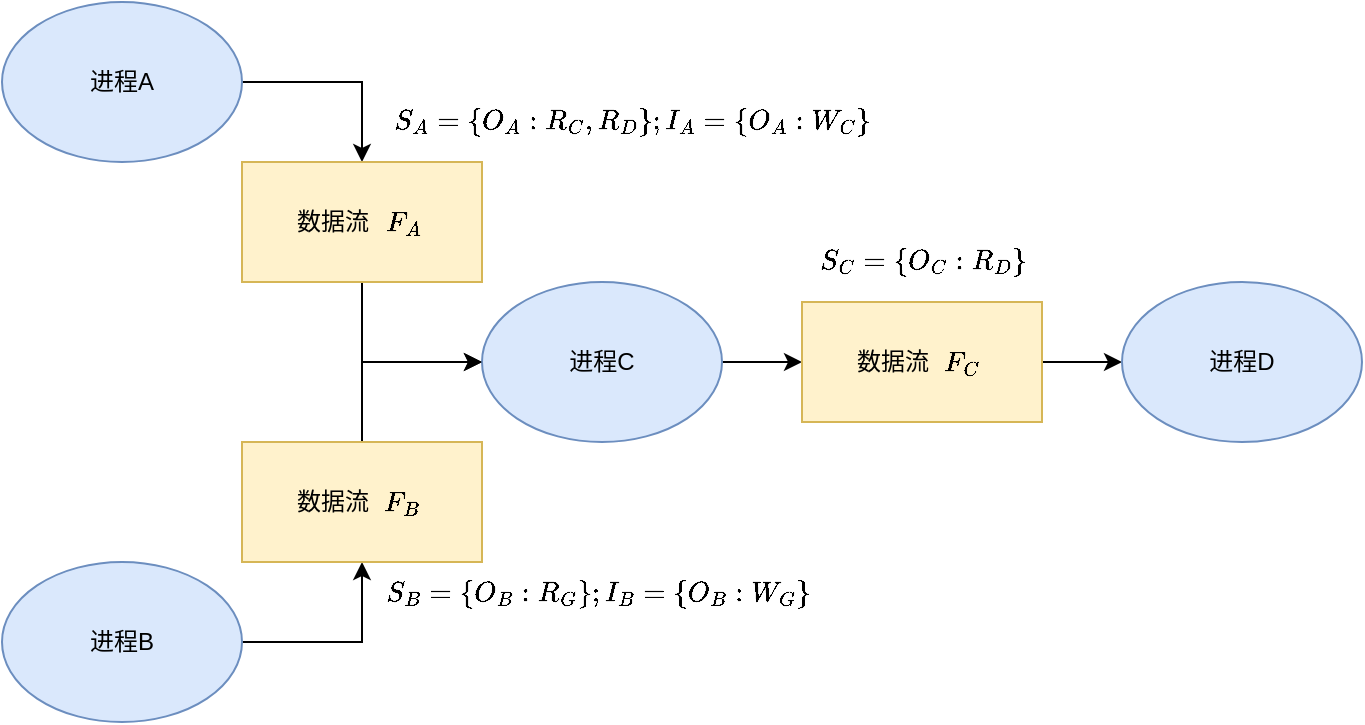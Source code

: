 <mxfile version="17.5.0" type="github">
  <diagram id="KJtHh2ATGxzoySJJGVH1" name="第 1 页">
    <mxGraphModel dx="946" dy="589" grid="1" gridSize="10" guides="1" tooltips="1" connect="1" arrows="1" fold="1" page="1" pageScale="1" pageWidth="827" pageHeight="1169" math="1" shadow="0">
      <root>
        <mxCell id="0" />
        <mxCell id="1" parent="0" />
        <mxCell id="k7XiIwyqGEX0AiAvnqv3-23" style="edgeStyle=orthogonalEdgeStyle;rounded=0;orthogonalLoop=1;jettySize=auto;html=1;exitX=1;exitY=0.5;exitDx=0;exitDy=0;entryX=0.5;entryY=0;entryDx=0;entryDy=0;" edge="1" parent="1" source="k7XiIwyqGEX0AiAvnqv3-18" target="k7XiIwyqGEX0AiAvnqv3-19">
          <mxGeometry relative="1" as="geometry" />
        </mxCell>
        <mxCell id="k7XiIwyqGEX0AiAvnqv3-18" value="进程A" style="ellipse;whiteSpace=wrap;html=1;fillColor=#dae8fc;strokeColor=#6c8ebf;" vertex="1" parent="1">
          <mxGeometry x="120" y="660" width="120" height="80" as="geometry" />
        </mxCell>
        <mxCell id="k7XiIwyqGEX0AiAvnqv3-24" style="edgeStyle=orthogonalEdgeStyle;rounded=0;orthogonalLoop=1;jettySize=auto;html=1;exitX=0.5;exitY=1;exitDx=0;exitDy=0;entryX=0;entryY=0.5;entryDx=0;entryDy=0;" edge="1" parent="1" source="k7XiIwyqGEX0AiAvnqv3-19" target="k7XiIwyqGEX0AiAvnqv3-20">
          <mxGeometry relative="1" as="geometry" />
        </mxCell>
        <mxCell id="k7XiIwyqGEX0AiAvnqv3-19" value="" style="rounded=0;whiteSpace=wrap;html=1;fillColor=#fff2cc;strokeColor=#d6b656;" vertex="1" parent="1">
          <mxGeometry x="240" y="740" width="120" height="60" as="geometry" />
        </mxCell>
        <mxCell id="k7XiIwyqGEX0AiAvnqv3-34" style="edgeStyle=orthogonalEdgeStyle;rounded=0;orthogonalLoop=1;jettySize=auto;html=1;exitX=1;exitY=0.5;exitDx=0;exitDy=0;entryX=0;entryY=0.5;entryDx=0;entryDy=0;" edge="1" parent="1" source="k7XiIwyqGEX0AiAvnqv3-20" target="k7XiIwyqGEX0AiAvnqv3-30">
          <mxGeometry relative="1" as="geometry" />
        </mxCell>
        <mxCell id="k7XiIwyqGEX0AiAvnqv3-20" value="进程C" style="ellipse;whiteSpace=wrap;html=1;fillColor=#dae8fc;strokeColor=#6c8ebf;" vertex="1" parent="1">
          <mxGeometry x="360" y="800" width="120" height="80" as="geometry" />
        </mxCell>
        <mxCell id="k7XiIwyqGEX0AiAvnqv3-27" style="edgeStyle=orthogonalEdgeStyle;rounded=0;orthogonalLoop=1;jettySize=auto;html=1;exitX=1;exitY=0.5;exitDx=0;exitDy=0;entryX=0.5;entryY=1;entryDx=0;entryDy=0;" edge="1" parent="1" source="k7XiIwyqGEX0AiAvnqv3-25" target="k7XiIwyqGEX0AiAvnqv3-26">
          <mxGeometry relative="1" as="geometry" />
        </mxCell>
        <mxCell id="k7XiIwyqGEX0AiAvnqv3-25" value="进程B" style="ellipse;whiteSpace=wrap;html=1;fillColor=#dae8fc;strokeColor=#6c8ebf;" vertex="1" parent="1">
          <mxGeometry x="120" y="940" width="120" height="80" as="geometry" />
        </mxCell>
        <mxCell id="k7XiIwyqGEX0AiAvnqv3-28" style="edgeStyle=orthogonalEdgeStyle;rounded=0;orthogonalLoop=1;jettySize=auto;html=1;exitX=0.5;exitY=0;exitDx=0;exitDy=0;entryX=0;entryY=0.5;entryDx=0;entryDy=0;" edge="1" parent="1" source="k7XiIwyqGEX0AiAvnqv3-26" target="k7XiIwyqGEX0AiAvnqv3-20">
          <mxGeometry relative="1" as="geometry" />
        </mxCell>
        <mxCell id="k7XiIwyqGEX0AiAvnqv3-26" value="" style="rounded=0;whiteSpace=wrap;html=1;fillColor=#fff2cc;strokeColor=#d6b656;" vertex="1" parent="1">
          <mxGeometry x="240" y="880" width="120" height="60" as="geometry" />
        </mxCell>
        <mxCell id="k7XiIwyqGEX0AiAvnqv3-35" style="edgeStyle=orthogonalEdgeStyle;rounded=0;orthogonalLoop=1;jettySize=auto;html=1;exitX=1;exitY=0.5;exitDx=0;exitDy=0;entryX=0;entryY=0.5;entryDx=0;entryDy=0;" edge="1" parent="1" source="k7XiIwyqGEX0AiAvnqv3-30" target="k7XiIwyqGEX0AiAvnqv3-32">
          <mxGeometry relative="1" as="geometry" />
        </mxCell>
        <mxCell id="k7XiIwyqGEX0AiAvnqv3-30" value="" style="rounded=0;whiteSpace=wrap;html=1;fillColor=#fff2cc;strokeColor=#d6b656;" vertex="1" parent="1">
          <mxGeometry x="520" y="810" width="120" height="60" as="geometry" />
        </mxCell>
        <mxCell id="k7XiIwyqGEX0AiAvnqv3-32" value="进程D" style="ellipse;whiteSpace=wrap;html=1;fillColor=#dae8fc;strokeColor=#6c8ebf;" vertex="1" parent="1">
          <mxGeometry x="680" y="800" width="120" height="80" as="geometry" />
        </mxCell>
        <mxCell id="k7XiIwyqGEX0AiAvnqv3-33" value="&lt;b&gt;$$S_A=\{O_A:R_C,R_D\};I_A=\{O_A:W_C\}$$&lt;/b&gt;&lt;div style=&quot;text-align: left&quot;&gt;&lt;/div&gt;" style="text;html=1;align=center;verticalAlign=middle;resizable=0;points=[];autosize=1;strokeColor=none;fillColor=none;" vertex="1" parent="1">
          <mxGeometry x="300" y="710" width="270" height="20" as="geometry" />
        </mxCell>
        <mxCell id="k7XiIwyqGEX0AiAvnqv3-37" value="&lt;span&gt;$$F_A$$&lt;/span&gt;" style="text;html=1;align=center;verticalAlign=middle;resizable=0;points=[];autosize=1;strokeColor=none;fillColor=none;" vertex="1" parent="1">
          <mxGeometry x="290" y="760" width="60" height="20" as="geometry" />
        </mxCell>
        <mxCell id="k7XiIwyqGEX0AiAvnqv3-40" value="数据流" style="text;html=1;align=center;verticalAlign=middle;resizable=0;points=[];autosize=1;strokeColor=none;fillColor=none;" vertex="1" parent="1">
          <mxGeometry x="260" y="760" width="50" height="20" as="geometry" />
        </mxCell>
        <mxCell id="k7XiIwyqGEX0AiAvnqv3-43" value="&lt;span&gt;$$F_B$$&lt;/span&gt;" style="text;html=1;align=center;verticalAlign=middle;resizable=0;points=[];autosize=1;strokeColor=none;fillColor=none;" vertex="1" parent="1">
          <mxGeometry x="290" y="900" width="60" height="20" as="geometry" />
        </mxCell>
        <mxCell id="k7XiIwyqGEX0AiAvnqv3-44" value="数据流" style="text;html=1;align=center;verticalAlign=middle;resizable=0;points=[];autosize=1;strokeColor=none;fillColor=none;" vertex="1" parent="1">
          <mxGeometry x="260" y="900" width="50" height="20" as="geometry" />
        </mxCell>
        <mxCell id="k7XiIwyqGEX0AiAvnqv3-45" value="数据流" style="text;html=1;align=center;verticalAlign=middle;resizable=0;points=[];autosize=1;strokeColor=none;fillColor=none;" vertex="1" parent="1">
          <mxGeometry x="540" y="830" width="50" height="20" as="geometry" />
        </mxCell>
        <mxCell id="k7XiIwyqGEX0AiAvnqv3-46" value="&lt;span&gt;$$F_C$$&lt;/span&gt;" style="text;html=1;align=center;verticalAlign=middle;resizable=0;points=[];autosize=1;strokeColor=none;fillColor=none;" vertex="1" parent="1">
          <mxGeometry x="570" y="830" width="60" height="20" as="geometry" />
        </mxCell>
        <mxCell id="k7XiIwyqGEX0AiAvnqv3-47" value="&lt;span style=&quot;color: rgb(0 , 0 , 0) ; font-family: &amp;#34;helvetica&amp;#34; ; font-size: 12px ; font-style: normal ; font-weight: 400 ; letter-spacing: normal ; text-align: center ; text-indent: 0px ; text-transform: none ; word-spacing: 0px ; background-color: rgb(248 , 249 , 250) ; display: inline ; float: none&quot;&gt;$$S_B=\{O_B:R_G\};I_B=\{O_B:W_G\}$$&lt;/span&gt;" style="text;whiteSpace=wrap;html=1;" vertex="1" parent="1">
          <mxGeometry x="310" y="930" width="350" height="30" as="geometry" />
        </mxCell>
        <mxCell id="k7XiIwyqGEX0AiAvnqv3-48" value="$$S_C=\{O_C:R_D\}$$&lt;div style=&quot;text-align: left&quot;&gt;&lt;/div&gt;" style="text;html=1;align=center;verticalAlign=middle;resizable=0;points=[];autosize=1;strokeColor=none;fillColor=none;" vertex="1" parent="1">
          <mxGeometry x="510" y="780" width="140" height="20" as="geometry" />
        </mxCell>
      </root>
    </mxGraphModel>
  </diagram>
</mxfile>
